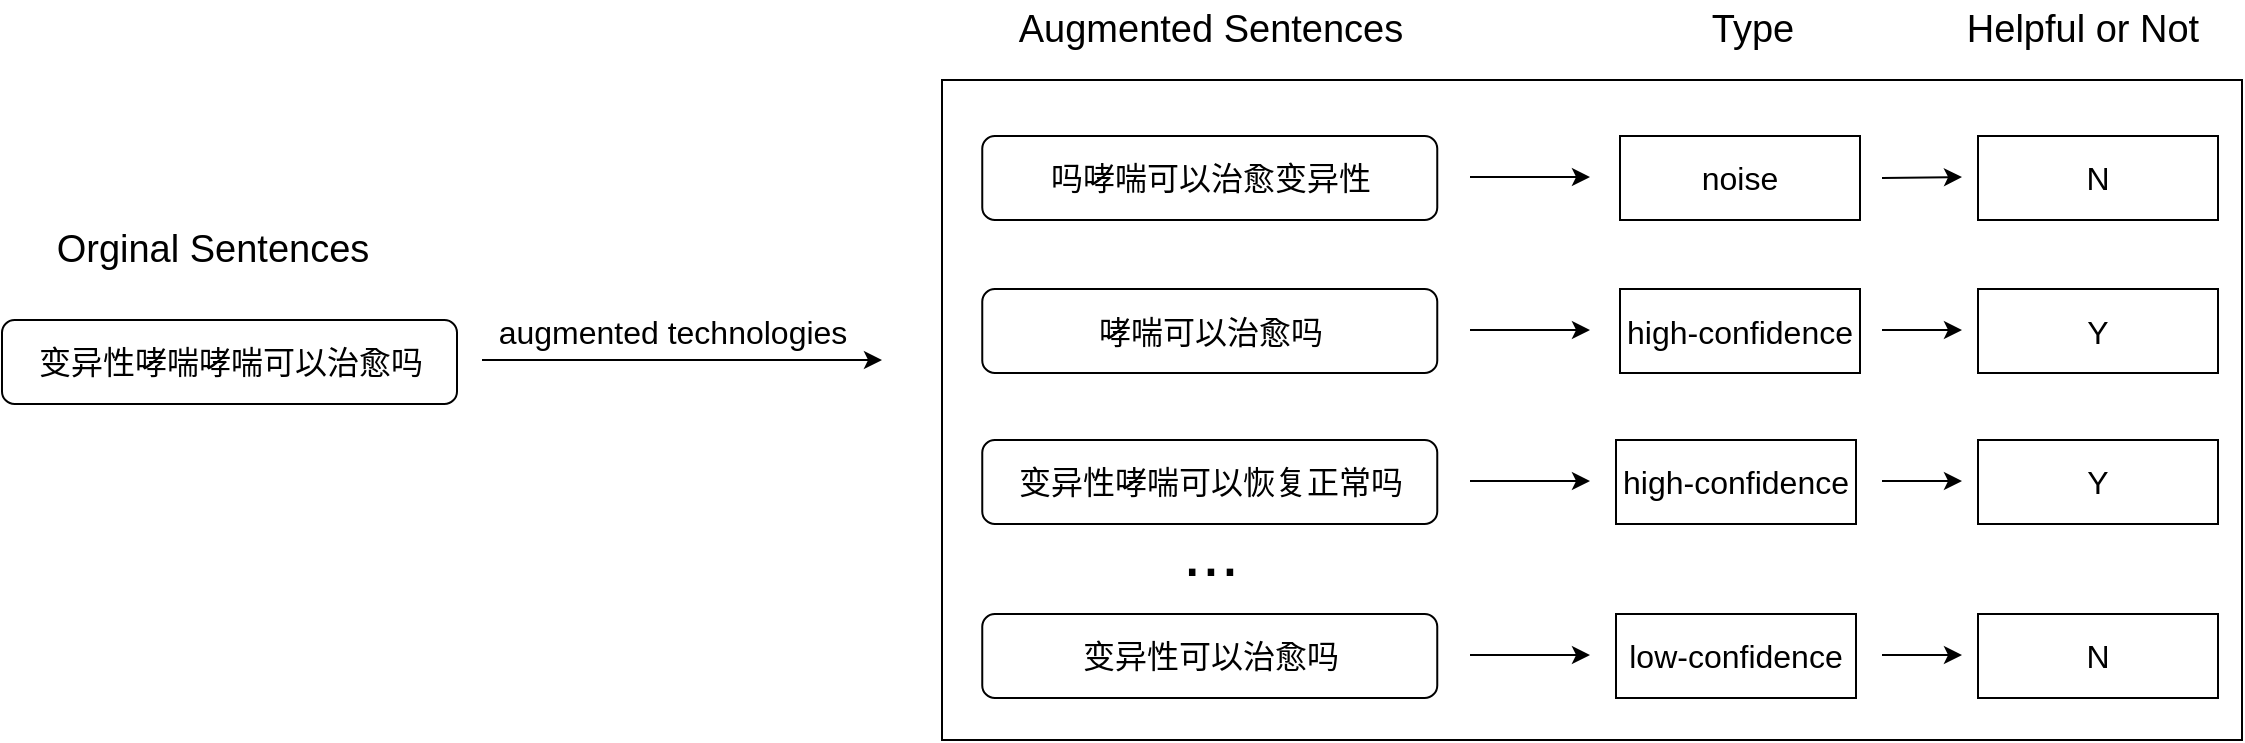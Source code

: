 <mxfile version="14.5.3" type="github">
  <diagram id="YlWgNAwH1TdZY_ML43Tv" name="第 1 页">
    <mxGraphModel dx="2310" dy="783" grid="1" gridSize="10" guides="1" tooltips="1" connect="1" arrows="1" fold="1" page="1" pageScale="1" pageWidth="827" pageHeight="1169" math="0" shadow="0">
      <root>
        <mxCell id="0" />
        <mxCell id="1" parent="0" />
        <mxCell id="W7F7GFE-B0lri0et1CsU-3" value="" style="rounded=1;whiteSpace=wrap;html=1;" parent="1" vertex="1">
          <mxGeometry x="-60" y="170" width="227.5" height="42" as="geometry" />
        </mxCell>
        <mxCell id="W7F7GFE-B0lri0et1CsU-4" value="" style="edgeStyle=orthogonalEdgeStyle;rounded=0;orthogonalLoop=1;jettySize=auto;html=1;fontSize=29;" parent="1" edge="1">
          <mxGeometry relative="1" as="geometry">
            <mxPoint x="180" y="190" as="sourcePoint" />
            <mxPoint x="380" y="190" as="targetPoint" />
          </mxGeometry>
        </mxCell>
        <mxCell id="W7F7GFE-B0lri0et1CsU-5" value="&lt;font style=&quot;font-size: 16px&quot;&gt;变异性哮喘哮喘可以治愈吗&lt;/font&gt;" style="text;html=1;resizable=0;autosize=1;align=center;verticalAlign=middle;points=[];rounded=0;fontSize=16;" parent="1" vertex="1">
          <mxGeometry x="-51.25" y="181" width="210" height="20" as="geometry" />
        </mxCell>
        <mxCell id="W7F7GFE-B0lri0et1CsU-6" value="Orginal Sentences" style="text;html=1;align=center;verticalAlign=middle;resizable=0;points=[];autosize=1;fontSize=19;" parent="1" vertex="1">
          <mxGeometry x="-40" y="120" width="170" height="30" as="geometry" />
        </mxCell>
        <mxCell id="W7F7GFE-B0lri0et1CsU-7" value="augmented technologies" style="text;html=1;align=center;verticalAlign=middle;resizable=0;points=[];autosize=1;fontSize=16;" parent="1" vertex="1">
          <mxGeometry x="180" y="165.5" width="190" height="20" as="geometry" />
        </mxCell>
        <mxCell id="W7F7GFE-B0lri0et1CsU-8" value="Augmented Sentences" style="text;html=1;align=center;verticalAlign=middle;resizable=0;points=[];autosize=1;fontSize=19;" parent="1" vertex="1">
          <mxGeometry x="438.88" y="10" width="210" height="30" as="geometry" />
        </mxCell>
        <mxCell id="W7F7GFE-B0lri0et1CsU-9" value="" style="rounded=0;whiteSpace=wrap;html=1;sketch=0;" parent="1" vertex="1">
          <mxGeometry x="410" y="50" width="650" height="330" as="geometry" />
        </mxCell>
        <mxCell id="W7F7GFE-B0lri0et1CsU-16" value="..." style="text;html=1;align=center;verticalAlign=middle;resizable=0;points=[];autosize=1;fontSize=34;" parent="1" vertex="1">
          <mxGeometry x="523.88" y="261" width="40" height="50" as="geometry" />
        </mxCell>
        <mxCell id="W7F7GFE-B0lri0et1CsU-18" value="" style="rounded=1;whiteSpace=wrap;html=1;" parent="1" vertex="1">
          <mxGeometry x="430.13" y="230" width="227.5" height="42" as="geometry" />
        </mxCell>
        <mxCell id="W7F7GFE-B0lri0et1CsU-19" value="&lt;font style=&quot;font-size: 16px&quot;&gt;变异性哮喘可以恢复正常吗&lt;/font&gt;" style="text;html=1;resizable=0;autosize=1;align=center;verticalAlign=middle;points=[];rounded=0;fontSize=16;" parent="1" vertex="1">
          <mxGeometry x="438.88" y="241" width="210" height="20" as="geometry" />
        </mxCell>
        <mxCell id="W7F7GFE-B0lri0et1CsU-22" value="" style="rounded=1;whiteSpace=wrap;html=1;" parent="1" vertex="1">
          <mxGeometry x="430.13" y="78" width="227.5" height="42" as="geometry" />
        </mxCell>
        <mxCell id="W7F7GFE-B0lri0et1CsU-23" value="&lt;font style=&quot;font-size: 16px&quot;&gt;吗哮喘可以治愈变异性&lt;/font&gt;" style="text;html=1;resizable=0;autosize=1;align=center;verticalAlign=middle;points=[];rounded=0;fontSize=16;" parent="1" vertex="1">
          <mxGeometry x="453.88" y="89" width="180" height="20" as="geometry" />
        </mxCell>
        <mxCell id="W7F7GFE-B0lri0et1CsU-25" value="Type" style="text;html=1;align=center;verticalAlign=middle;resizable=0;points=[];autosize=1;fontSize=19;" parent="1" vertex="1">
          <mxGeometry x="785" y="10" width="60" height="30" as="geometry" />
        </mxCell>
        <mxCell id="W7F7GFE-B0lri0et1CsU-26" value="high-confidence" style="rounded=0;whiteSpace=wrap;html=1;fontSize=16;" parent="1" vertex="1">
          <mxGeometry x="749" y="154.5" width="120" height="42" as="geometry" />
        </mxCell>
        <mxCell id="W7F7GFE-B0lri0et1CsU-27" value="noise" style="rounded=0;whiteSpace=wrap;html=1;fontSize=16;" parent="1" vertex="1">
          <mxGeometry x="749" y="78" width="120" height="42" as="geometry" />
        </mxCell>
        <mxCell id="W7F7GFE-B0lri0et1CsU-28" value="low-confidence" style="rounded=0;whiteSpace=wrap;html=1;fontSize=16;" parent="1" vertex="1">
          <mxGeometry x="747" y="317" width="120" height="42" as="geometry" />
        </mxCell>
        <mxCell id="W7F7GFE-B0lri0et1CsU-29" value="" style="rounded=1;whiteSpace=wrap;html=1;" parent="1" vertex="1">
          <mxGeometry x="430.13" y="154.5" width="227.5" height="42" as="geometry" />
        </mxCell>
        <mxCell id="W7F7GFE-B0lri0et1CsU-30" value="哮喘可以治愈吗" style="text;html=1;resizable=0;autosize=1;align=center;verticalAlign=middle;points=[];rounded=0;fontSize=16;" parent="1" vertex="1">
          <mxGeometry x="478.88" y="165.5" width="130" height="20" as="geometry" />
        </mxCell>
        <mxCell id="W7F7GFE-B0lri0et1CsU-32" value="" style="rounded=1;whiteSpace=wrap;html=1;" parent="1" vertex="1">
          <mxGeometry x="430.13" y="317" width="227.5" height="42" as="geometry" />
        </mxCell>
        <mxCell id="W7F7GFE-B0lri0et1CsU-33" value="变异性可以治愈吗" style="text;html=1;resizable=0;autosize=1;align=center;verticalAlign=middle;points=[];rounded=0;fontSize=16;" parent="1" vertex="1">
          <mxGeometry x="473.88" y="328" width="140" height="20" as="geometry" />
        </mxCell>
        <mxCell id="W7F7GFE-B0lri0et1CsU-34" value="high-confidence" style="rounded=0;whiteSpace=wrap;html=1;fontSize=16;" parent="1" vertex="1">
          <mxGeometry x="747" y="230" width="120" height="42" as="geometry" />
        </mxCell>
        <mxCell id="W7F7GFE-B0lri0et1CsU-41" value="" style="endArrow=classic;html=1;fontSize=16;" parent="1" edge="1">
          <mxGeometry width="50" height="50" relative="1" as="geometry">
            <mxPoint x="674" y="98.5" as="sourcePoint" />
            <mxPoint x="734" y="98.5" as="targetPoint" />
          </mxGeometry>
        </mxCell>
        <mxCell id="W7F7GFE-B0lri0et1CsU-42" value="" style="endArrow=classic;html=1;fontSize=16;" parent="1" edge="1">
          <mxGeometry width="50" height="50" relative="1" as="geometry">
            <mxPoint x="674" y="175" as="sourcePoint" />
            <mxPoint x="734" y="175" as="targetPoint" />
          </mxGeometry>
        </mxCell>
        <mxCell id="W7F7GFE-B0lri0et1CsU-43" value="" style="endArrow=classic;html=1;fontSize=16;" parent="1" edge="1">
          <mxGeometry width="50" height="50" relative="1" as="geometry">
            <mxPoint x="674" y="250.5" as="sourcePoint" />
            <mxPoint x="734" y="250.5" as="targetPoint" />
          </mxGeometry>
        </mxCell>
        <mxCell id="W7F7GFE-B0lri0et1CsU-44" value="" style="endArrow=classic;html=1;fontSize=16;" parent="1" edge="1">
          <mxGeometry width="50" height="50" relative="1" as="geometry">
            <mxPoint x="674" y="337.5" as="sourcePoint" />
            <mxPoint x="734" y="337.5" as="targetPoint" />
          </mxGeometry>
        </mxCell>
        <mxCell id="W7F7GFE-B0lri0et1CsU-46" value="Helpful or Not" style="text;html=1;align=center;verticalAlign=middle;resizable=0;points=[];autosize=1;fontSize=19;" parent="1" vertex="1">
          <mxGeometry x="915" y="10" width="130" height="30" as="geometry" />
        </mxCell>
        <mxCell id="W7F7GFE-B0lri0et1CsU-47" value="N" style="rounded=0;whiteSpace=wrap;html=1;fontSize=16;" parent="1" vertex="1">
          <mxGeometry x="928" y="78" width="120" height="42" as="geometry" />
        </mxCell>
        <mxCell id="W7F7GFE-B0lri0et1CsU-48" value="Y" style="rounded=0;whiteSpace=wrap;html=1;fontSize=16;" parent="1" vertex="1">
          <mxGeometry x="928" y="154.5" width="120" height="42" as="geometry" />
        </mxCell>
        <mxCell id="W7F7GFE-B0lri0et1CsU-49" value="Y" style="rounded=0;whiteSpace=wrap;html=1;fontSize=16;" parent="1" vertex="1">
          <mxGeometry x="928" y="230" width="120" height="42" as="geometry" />
        </mxCell>
        <mxCell id="W7F7GFE-B0lri0et1CsU-50" value="N" style="rounded=0;whiteSpace=wrap;html=1;fontSize=16;" parent="1" vertex="1">
          <mxGeometry x="928" y="317" width="120" height="42" as="geometry" />
        </mxCell>
        <mxCell id="W7F7GFE-B0lri0et1CsU-51" value="" style="endArrow=classic;html=1;fontSize=16;" parent="1" edge="1">
          <mxGeometry width="50" height="50" relative="1" as="geometry">
            <mxPoint x="880" y="99" as="sourcePoint" />
            <mxPoint x="920" y="98.5" as="targetPoint" />
          </mxGeometry>
        </mxCell>
        <mxCell id="W7F7GFE-B0lri0et1CsU-52" value="" style="endArrow=classic;html=1;fontSize=16;" parent="1" edge="1">
          <mxGeometry width="50" height="50" relative="1" as="geometry">
            <mxPoint x="880" y="175" as="sourcePoint" />
            <mxPoint x="920" y="175" as="targetPoint" />
          </mxGeometry>
        </mxCell>
        <mxCell id="W7F7GFE-B0lri0et1CsU-53" value="" style="endArrow=classic;html=1;fontSize=16;" parent="1" edge="1">
          <mxGeometry width="50" height="50" relative="1" as="geometry">
            <mxPoint x="880" y="250.5" as="sourcePoint" />
            <mxPoint x="920" y="250.5" as="targetPoint" />
          </mxGeometry>
        </mxCell>
        <mxCell id="W7F7GFE-B0lri0et1CsU-54" value="" style="endArrow=classic;html=1;fontSize=16;" parent="1" edge="1">
          <mxGeometry width="50" height="50" relative="1" as="geometry">
            <mxPoint x="880" y="337.5" as="sourcePoint" />
            <mxPoint x="920" y="337.5" as="targetPoint" />
          </mxGeometry>
        </mxCell>
      </root>
    </mxGraphModel>
  </diagram>
</mxfile>
